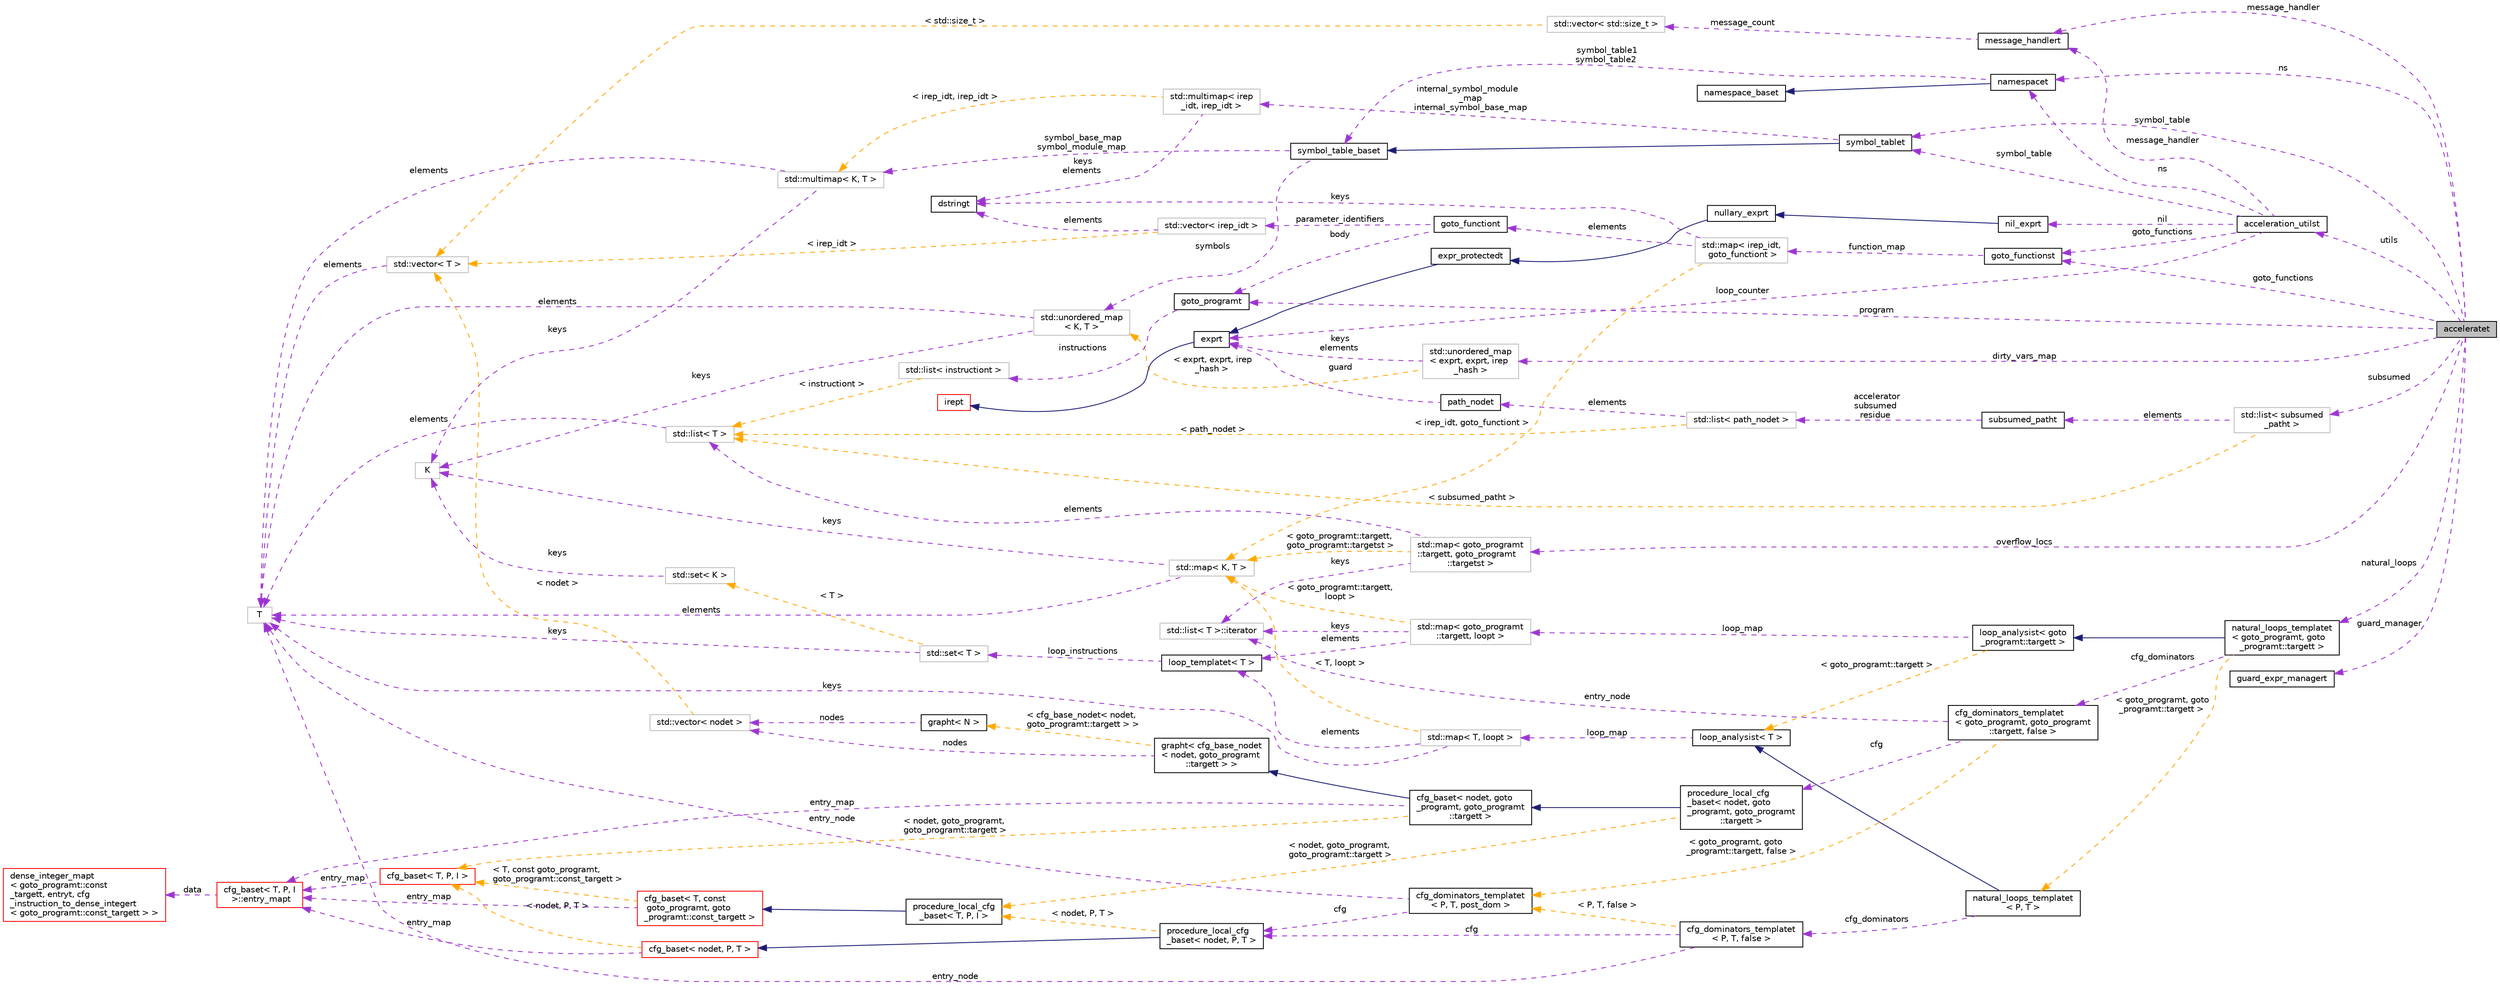 digraph "acceleratet"
{
 // LATEX_PDF_SIZE
  bgcolor="transparent";
  edge [fontname="Helvetica",fontsize="10",labelfontname="Helvetica",labelfontsize="10"];
  node [fontname="Helvetica",fontsize="10",shape=record];
  rankdir="LR";
  Node1 [label="acceleratet",height=0.2,width=0.4,color="black", fillcolor="grey75", style="filled", fontcolor="black",tooltip=" "];
  Node2 -> Node1 [dir="back",color="darkorchid3",fontsize="10",style="dashed",label=" message_handler" ,fontname="Helvetica"];
  Node2 [label="message_handlert",height=0.2,width=0.4,color="black",URL="$classmessage__handlert.html",tooltip=" "];
  Node3 -> Node2 [dir="back",color="darkorchid3",fontsize="10",style="dashed",label=" message_count" ,fontname="Helvetica"];
  Node3 [label="std::vector\< std::size_t \>",height=0.2,width=0.4,color="grey75",tooltip=" "];
  Node4 -> Node3 [dir="back",color="orange",fontsize="10",style="dashed",label=" \< std::size_t \>" ,fontname="Helvetica"];
  Node4 [label="std::vector\< T \>",height=0.2,width=0.4,color="grey75",tooltip="STL class."];
  Node5 -> Node4 [dir="back",color="darkorchid3",fontsize="10",style="dashed",label=" elements" ,fontname="Helvetica"];
  Node5 [label="T",height=0.2,width=0.4,color="grey75",tooltip=" "];
  Node6 -> Node1 [dir="back",color="darkorchid3",fontsize="10",style="dashed",label=" symbol_table" ,fontname="Helvetica"];
  Node6 [label="symbol_tablet",height=0.2,width=0.4,color="black",URL="$classsymbol__tablet.html",tooltip="The symbol table."];
  Node7 -> Node6 [dir="back",color="midnightblue",fontsize="10",style="solid",fontname="Helvetica"];
  Node7 [label="symbol_table_baset",height=0.2,width=0.4,color="black",URL="$classsymbol__table__baset.html",tooltip="The symbol table base class interface."];
  Node8 -> Node7 [dir="back",color="darkorchid3",fontsize="10",style="dashed",label=" symbol_base_map\nsymbol_module_map" ,fontname="Helvetica"];
  Node8 [label="std::multimap\< K, T \>",height=0.2,width=0.4,color="grey75",tooltip="STL class."];
  Node9 -> Node8 [dir="back",color="darkorchid3",fontsize="10",style="dashed",label=" keys" ,fontname="Helvetica"];
  Node9 [label="K",height=0.2,width=0.4,color="grey75",tooltip=" "];
  Node5 -> Node8 [dir="back",color="darkorchid3",fontsize="10",style="dashed",label=" elements" ,fontname="Helvetica"];
  Node10 -> Node7 [dir="back",color="darkorchid3",fontsize="10",style="dashed",label=" symbols" ,fontname="Helvetica"];
  Node10 [label="std::unordered_map\l\< K, T \>",height=0.2,width=0.4,color="grey75",tooltip="STL class."];
  Node9 -> Node10 [dir="back",color="darkorchid3",fontsize="10",style="dashed",label=" keys" ,fontname="Helvetica"];
  Node5 -> Node10 [dir="back",color="darkorchid3",fontsize="10",style="dashed",label=" elements" ,fontname="Helvetica"];
  Node11 -> Node6 [dir="back",color="darkorchid3",fontsize="10",style="dashed",label=" internal_symbol_module\l_map\ninternal_symbol_base_map" ,fontname="Helvetica"];
  Node11 [label="std::multimap\< irep\l_idt, irep_idt \>",height=0.2,width=0.4,color="grey75",tooltip=" "];
  Node12 -> Node11 [dir="back",color="darkorchid3",fontsize="10",style="dashed",label=" keys\nelements" ,fontname="Helvetica"];
  Node12 [label="dstringt",height=0.2,width=0.4,color="black",URL="$classdstringt.html",tooltip="dstringt has one field, an unsigned integer no which is an index into a static table of strings."];
  Node8 -> Node11 [dir="back",color="orange",fontsize="10",style="dashed",label=" \< irep_idt, irep_idt \>" ,fontname="Helvetica"];
  Node13 -> Node1 [dir="back",color="darkorchid3",fontsize="10",style="dashed",label=" subsumed" ,fontname="Helvetica"];
  Node13 [label="std::list\< subsumed\l_patht \>",height=0.2,width=0.4,color="grey75",tooltip=" "];
  Node14 -> Node13 [dir="back",color="darkorchid3",fontsize="10",style="dashed",label=" elements" ,fontname="Helvetica"];
  Node14 [label="subsumed_patht",height=0.2,width=0.4,color="black",URL="$classsubsumed__patht.html",tooltip=" "];
  Node15 -> Node14 [dir="back",color="darkorchid3",fontsize="10",style="dashed",label=" accelerator\nsubsumed\nresidue" ,fontname="Helvetica"];
  Node15 [label="std::list\< path_nodet \>",height=0.2,width=0.4,color="grey75",tooltip=" "];
  Node16 -> Node15 [dir="back",color="darkorchid3",fontsize="10",style="dashed",label=" elements" ,fontname="Helvetica"];
  Node16 [label="path_nodet",height=0.2,width=0.4,color="black",URL="$classpath__nodet.html",tooltip=" "];
  Node17 -> Node16 [dir="back",color="darkorchid3",fontsize="10",style="dashed",label=" guard" ,fontname="Helvetica"];
  Node17 [label="exprt",height=0.2,width=0.4,color="black",URL="$classexprt.html",tooltip="Base class for all expressions."];
  Node18 -> Node17 [dir="back",color="midnightblue",fontsize="10",style="solid",fontname="Helvetica"];
  Node18 [label="irept",height=0.2,width=0.4,color="red",URL="$classirept.html",tooltip="There are a large number of kinds of tree structured or tree-like data in CPROVER."];
  Node24 -> Node15 [dir="back",color="orange",fontsize="10",style="dashed",label=" \< path_nodet \>" ,fontname="Helvetica"];
  Node24 [label="std::list\< T \>",height=0.2,width=0.4,color="grey75",tooltip="STL class."];
  Node5 -> Node24 [dir="back",color="darkorchid3",fontsize="10",style="dashed",label=" elements" ,fontname="Helvetica"];
  Node24 -> Node13 [dir="back",color="orange",fontsize="10",style="dashed",label=" \< subsumed_patht \>" ,fontname="Helvetica"];
  Node25 -> Node1 [dir="back",color="darkorchid3",fontsize="10",style="dashed",label=" ns" ,fontname="Helvetica"];
  Node25 [label="namespacet",height=0.2,width=0.4,color="black",URL="$classnamespacet.html",tooltip="A namespacet is essentially one or two symbol tables bound together, to allow for symbol lookups in t..."];
  Node26 -> Node25 [dir="back",color="midnightblue",fontsize="10",style="solid",fontname="Helvetica"];
  Node26 [label="namespace_baset",height=0.2,width=0.4,color="black",URL="$classnamespace__baset.html",tooltip="Basic interface for a namespace."];
  Node7 -> Node25 [dir="back",color="darkorchid3",fontsize="10",style="dashed",label=" symbol_table1\nsymbol_table2" ,fontname="Helvetica"];
  Node27 -> Node1 [dir="back",color="darkorchid3",fontsize="10",style="dashed",label=" guard_manager" ,fontname="Helvetica"];
  Node27 [label="guard_expr_managert",height=0.2,width=0.4,color="black",URL="$structguard__expr__managert.html",tooltip="This is unused by this implementation of guards, but can be used by other implementations of the same..."];
  Node28 -> Node1 [dir="back",color="darkorchid3",fontsize="10",style="dashed",label=" utils" ,fontname="Helvetica"];
  Node28 [label="acceleration_utilst",height=0.2,width=0.4,color="black",URL="$classacceleration__utilst.html",tooltip=" "];
  Node2 -> Node28 [dir="back",color="darkorchid3",fontsize="10",style="dashed",label=" message_handler" ,fontname="Helvetica"];
  Node6 -> Node28 [dir="back",color="darkorchid3",fontsize="10",style="dashed",label=" symbol_table" ,fontname="Helvetica"];
  Node25 -> Node28 [dir="back",color="darkorchid3",fontsize="10",style="dashed",label=" ns" ,fontname="Helvetica"];
  Node17 -> Node28 [dir="back",color="darkorchid3",fontsize="10",style="dashed",label=" loop_counter" ,fontname="Helvetica"];
  Node29 -> Node28 [dir="back",color="darkorchid3",fontsize="10",style="dashed",label=" nil" ,fontname="Helvetica"];
  Node29 [label="nil_exprt",height=0.2,width=0.4,color="black",URL="$classnil__exprt.html",tooltip="The NIL expression."];
  Node30 -> Node29 [dir="back",color="midnightblue",fontsize="10",style="solid",fontname="Helvetica"];
  Node30 [label="nullary_exprt",height=0.2,width=0.4,color="black",URL="$classnullary__exprt.html",tooltip="An expression without operands."];
  Node31 -> Node30 [dir="back",color="midnightblue",fontsize="10",style="solid",fontname="Helvetica"];
  Node31 [label="expr_protectedt",height=0.2,width=0.4,color="black",URL="$classexpr__protectedt.html",tooltip="Base class for all expressions."];
  Node17 -> Node31 [dir="back",color="midnightblue",fontsize="10",style="solid",fontname="Helvetica"];
  Node32 -> Node28 [dir="back",color="darkorchid3",fontsize="10",style="dashed",label=" goto_functions" ,fontname="Helvetica"];
  Node32 [label="goto_functionst",height=0.2,width=0.4,color="black",URL="$classgoto__functionst.html",tooltip="A collection of goto functions."];
  Node33 -> Node32 [dir="back",color="darkorchid3",fontsize="10",style="dashed",label=" function_map" ,fontname="Helvetica"];
  Node33 [label="std::map\< irep_idt,\l goto_functiont \>",height=0.2,width=0.4,color="grey75",tooltip=" "];
  Node34 -> Node33 [dir="back",color="darkorchid3",fontsize="10",style="dashed",label=" elements" ,fontname="Helvetica"];
  Node34 [label="goto_functiont",height=0.2,width=0.4,color="black",URL="$classgoto__functiont.html",tooltip="A goto function, consisting of function body (see body) and parameter identifiers (see parameter_iden..."];
  Node35 -> Node34 [dir="back",color="darkorchid3",fontsize="10",style="dashed",label=" parameter_identifiers" ,fontname="Helvetica"];
  Node35 [label="std::vector\< irep_idt \>",height=0.2,width=0.4,color="grey75",tooltip=" "];
  Node12 -> Node35 [dir="back",color="darkorchid3",fontsize="10",style="dashed",label=" elements" ,fontname="Helvetica"];
  Node4 -> Node35 [dir="back",color="orange",fontsize="10",style="dashed",label=" \< irep_idt \>" ,fontname="Helvetica"];
  Node36 -> Node34 [dir="back",color="darkorchid3",fontsize="10",style="dashed",label=" body" ,fontname="Helvetica"];
  Node36 [label="goto_programt",height=0.2,width=0.4,color="black",URL="$classgoto__programt.html",tooltip="A generic container class for the GOTO intermediate representation of one function."];
  Node37 -> Node36 [dir="back",color="darkorchid3",fontsize="10",style="dashed",label=" instructions" ,fontname="Helvetica"];
  Node37 [label="std::list\< instructiont \>",height=0.2,width=0.4,color="grey75",tooltip=" "];
  Node24 -> Node37 [dir="back",color="orange",fontsize="10",style="dashed",label=" \< instructiont \>" ,fontname="Helvetica"];
  Node12 -> Node33 [dir="back",color="darkorchid3",fontsize="10",style="dashed",label=" keys" ,fontname="Helvetica"];
  Node41 -> Node33 [dir="back",color="orange",fontsize="10",style="dashed",label=" \< irep_idt, goto_functiont \>" ,fontname="Helvetica"];
  Node41 [label="std::map\< K, T \>",height=0.2,width=0.4,color="grey75",tooltip="STL class."];
  Node9 -> Node41 [dir="back",color="darkorchid3",fontsize="10",style="dashed",label=" keys" ,fontname="Helvetica"];
  Node5 -> Node41 [dir="back",color="darkorchid3",fontsize="10",style="dashed",label=" elements" ,fontname="Helvetica"];
  Node42 -> Node1 [dir="back",color="darkorchid3",fontsize="10",style="dashed",label=" natural_loops" ,fontname="Helvetica"];
  Node42 [label="natural_loops_templatet\l\< goto_programt, goto\l_programt::targett \>",height=0.2,width=0.4,color="black",URL="$classnatural__loops__templatet.html",tooltip=" "];
  Node43 -> Node42 [dir="back",color="midnightblue",fontsize="10",style="solid",fontname="Helvetica"];
  Node43 [label="loop_analysist\< goto\l_programt::targett \>",height=0.2,width=0.4,color="black",URL="$classloop__analysist.html",tooltip=" "];
  Node44 -> Node43 [dir="back",color="darkorchid3",fontsize="10",style="dashed",label=" loop_map" ,fontname="Helvetica"];
  Node44 [label="std::map\< goto_programt\l::targett, loopt \>",height=0.2,width=0.4,color="grey75",tooltip=" "];
  Node45 -> Node44 [dir="back",color="darkorchid3",fontsize="10",style="dashed",label=" keys" ,fontname="Helvetica"];
  Node45 [label="std::list\< T \>::iterator",height=0.2,width=0.4,color="grey75",tooltip="STL iterator class."];
  Node46 -> Node44 [dir="back",color="darkorchid3",fontsize="10",style="dashed",label=" elements" ,fontname="Helvetica"];
  Node46 [label="loop_templatet\< T \>",height=0.2,width=0.4,color="black",URL="$classloop__templatet.html",tooltip="A loop, specified as a set of instructions."];
  Node47 -> Node46 [dir="back",color="darkorchid3",fontsize="10",style="dashed",label=" loop_instructions" ,fontname="Helvetica"];
  Node47 [label="std::set\< T \>",height=0.2,width=0.4,color="grey75",tooltip=" "];
  Node5 -> Node47 [dir="back",color="darkorchid3",fontsize="10",style="dashed",label=" keys" ,fontname="Helvetica"];
  Node48 -> Node47 [dir="back",color="orange",fontsize="10",style="dashed",label=" \< T \>" ,fontname="Helvetica"];
  Node48 [label="std::set\< K \>",height=0.2,width=0.4,color="grey75",tooltip="STL class."];
  Node9 -> Node48 [dir="back",color="darkorchid3",fontsize="10",style="dashed",label=" keys" ,fontname="Helvetica"];
  Node41 -> Node44 [dir="back",color="orange",fontsize="10",style="dashed",label=" \< goto_programt::targett,\l loopt \>" ,fontname="Helvetica"];
  Node49 -> Node43 [dir="back",color="orange",fontsize="10",style="dashed",label=" \< goto_programt::targett \>" ,fontname="Helvetica"];
  Node49 [label="loop_analysist\< T \>",height=0.2,width=0.4,color="black",URL="$classloop__analysist.html",tooltip=" "];
  Node50 -> Node49 [dir="back",color="darkorchid3",fontsize="10",style="dashed",label=" loop_map" ,fontname="Helvetica"];
  Node50 [label="std::map\< T, loopt \>",height=0.2,width=0.4,color="grey75",tooltip=" "];
  Node46 -> Node50 [dir="back",color="darkorchid3",fontsize="10",style="dashed",label=" elements" ,fontname="Helvetica"];
  Node5 -> Node50 [dir="back",color="darkorchid3",fontsize="10",style="dashed",label=" keys" ,fontname="Helvetica"];
  Node41 -> Node50 [dir="back",color="orange",fontsize="10",style="dashed",label=" \< T, loopt \>" ,fontname="Helvetica"];
  Node51 -> Node42 [dir="back",color="darkorchid3",fontsize="10",style="dashed",label=" cfg_dominators" ,fontname="Helvetica"];
  Node51 [label="cfg_dominators_templatet\l\< goto_programt, goto_programt\l::targett, false \>",height=0.2,width=0.4,color="black",URL="$classcfg__dominators__templatet.html",tooltip=" "];
  Node52 -> Node51 [dir="back",color="darkorchid3",fontsize="10",style="dashed",label=" cfg" ,fontname="Helvetica"];
  Node52 [label="procedure_local_cfg\l_baset\< nodet, goto\l_programt, goto_programt\l::targett \>",height=0.2,width=0.4,color="black",URL="$classprocedure__local__cfg__baset.html",tooltip=" "];
  Node53 -> Node52 [dir="back",color="midnightblue",fontsize="10",style="solid",fontname="Helvetica"];
  Node53 [label="cfg_baset\< nodet, goto\l_programt, goto_programt\l::targett \>",height=0.2,width=0.4,color="black",URL="$classcfg__baset.html",tooltip=" "];
  Node54 -> Node53 [dir="back",color="midnightblue",fontsize="10",style="solid",fontname="Helvetica"];
  Node54 [label="grapht\< cfg_base_nodet\l\< nodet, goto_programt\l::targett \> \>",height=0.2,width=0.4,color="black",URL="$classgrapht.html",tooltip=" "];
  Node55 -> Node54 [dir="back",color="darkorchid3",fontsize="10",style="dashed",label=" nodes" ,fontname="Helvetica"];
  Node55 [label="std::vector\< nodet \>",height=0.2,width=0.4,color="grey75",tooltip=" "];
  Node4 -> Node55 [dir="back",color="orange",fontsize="10",style="dashed",label=" \< nodet \>" ,fontname="Helvetica"];
  Node56 -> Node54 [dir="back",color="orange",fontsize="10",style="dashed",label=" \< cfg_base_nodet\< nodet,\l goto_programt::targett \> \>" ,fontname="Helvetica"];
  Node56 [label="grapht\< N \>",height=0.2,width=0.4,color="black",URL="$classgrapht.html",tooltip="A generic directed graph with a parametric node type."];
  Node55 -> Node56 [dir="back",color="darkorchid3",fontsize="10",style="dashed",label=" nodes" ,fontname="Helvetica"];
  Node57 -> Node53 [dir="back",color="darkorchid3",fontsize="10",style="dashed",label=" entry_map" ,fontname="Helvetica"];
  Node57 [label="cfg_baset\< T, P, I\l \>::entry_mapt",height=0.2,width=0.4,color="red",URL="$classcfg__baset_1_1entry__mapt.html",tooltip=" "];
  Node58 -> Node57 [dir="back",color="darkorchid3",fontsize="10",style="dashed",label=" data" ,fontname="Helvetica"];
  Node58 [label="dense_integer_mapt\l\< goto_programt::const\l_targett, entryt, cfg\l_instruction_to_dense_integert\l\< goto_programt::const_targett \> \>",height=0.2,width=0.4,color="red",URL="$classdense__integer__mapt.html",tooltip=" "];
  Node67 -> Node53 [dir="back",color="orange",fontsize="10",style="dashed",label=" \< nodet, goto_programt,\l goto_programt::targett \>" ,fontname="Helvetica"];
  Node67 [label="cfg_baset\< T, P, I \>",height=0.2,width=0.4,color="red",URL="$classcfg__baset.html",tooltip="A multi-procedural control flow graph (CFG) whose nodes store references to instructions in a GOTO pr..."];
  Node57 -> Node67 [dir="back",color="darkorchid3",fontsize="10",style="dashed",label=" entry_map" ,fontname="Helvetica"];
  Node69 -> Node52 [dir="back",color="orange",fontsize="10",style="dashed",label=" \< nodet, goto_programt,\l goto_programt::targett \>" ,fontname="Helvetica"];
  Node69 [label="procedure_local_cfg\l_baset\< T, P, I \>",height=0.2,width=0.4,color="black",URL="$classprocedure__local__cfg__baset.html",tooltip=" "];
  Node70 -> Node69 [dir="back",color="midnightblue",fontsize="10",style="solid",fontname="Helvetica"];
  Node70 [label="cfg_baset\< T, const\l goto_programt, goto\l_programt::const_targett \>",height=0.2,width=0.4,color="red",URL="$classcfg__baset.html",tooltip=" "];
  Node57 -> Node70 [dir="back",color="darkorchid3",fontsize="10",style="dashed",label=" entry_map" ,fontname="Helvetica"];
  Node67 -> Node70 [dir="back",color="orange",fontsize="10",style="dashed",label=" \< T, const goto_programt,\l goto_programt::const_targett \>" ,fontname="Helvetica"];
  Node45 -> Node51 [dir="back",color="darkorchid3",fontsize="10",style="dashed",label=" entry_node" ,fontname="Helvetica"];
  Node71 -> Node51 [dir="back",color="orange",fontsize="10",style="dashed",label=" \< goto_programt, goto\l_programt::targett, false \>" ,fontname="Helvetica"];
  Node71 [label="cfg_dominators_templatet\l\< P, T, post_dom \>",height=0.2,width=0.4,color="black",URL="$classcfg__dominators__templatet.html",tooltip="Dominator graph."];
  Node72 -> Node71 [dir="back",color="darkorchid3",fontsize="10",style="dashed",label=" cfg" ,fontname="Helvetica"];
  Node72 [label="procedure_local_cfg\l_baset\< nodet, P, T \>",height=0.2,width=0.4,color="black",URL="$classprocedure__local__cfg__baset.html",tooltip=" "];
  Node73 -> Node72 [dir="back",color="midnightblue",fontsize="10",style="solid",fontname="Helvetica"];
  Node73 [label="cfg_baset\< nodet, P, T \>",height=0.2,width=0.4,color="red",URL="$classcfg__baset.html",tooltip=" "];
  Node57 -> Node73 [dir="back",color="darkorchid3",fontsize="10",style="dashed",label=" entry_map" ,fontname="Helvetica"];
  Node67 -> Node73 [dir="back",color="orange",fontsize="10",style="dashed",label=" \< nodet, P, T \>" ,fontname="Helvetica"];
  Node69 -> Node72 [dir="back",color="orange",fontsize="10",style="dashed",label=" \< nodet, P, T \>" ,fontname="Helvetica"];
  Node5 -> Node71 [dir="back",color="darkorchid3",fontsize="10",style="dashed",label=" entry_node" ,fontname="Helvetica"];
  Node75 -> Node42 [dir="back",color="orange",fontsize="10",style="dashed",label=" \< goto_programt, goto\l_programt::targett \>" ,fontname="Helvetica"];
  Node75 [label="natural_loops_templatet\l\< P, T \>",height=0.2,width=0.4,color="black",URL="$classnatural__loops__templatet.html",tooltip="Main driver for working out if a class (normally goto_programt) has any natural loops."];
  Node49 -> Node75 [dir="back",color="midnightblue",fontsize="10",style="solid",fontname="Helvetica"];
  Node76 -> Node75 [dir="back",color="darkorchid3",fontsize="10",style="dashed",label=" cfg_dominators" ,fontname="Helvetica"];
  Node76 [label="cfg_dominators_templatet\l\< P, T, false \>",height=0.2,width=0.4,color="black",URL="$classcfg__dominators__templatet.html",tooltip=" "];
  Node72 -> Node76 [dir="back",color="darkorchid3",fontsize="10",style="dashed",label=" cfg" ,fontname="Helvetica"];
  Node5 -> Node76 [dir="back",color="darkorchid3",fontsize="10",style="dashed",label=" entry_node" ,fontname="Helvetica"];
  Node71 -> Node76 [dir="back",color="orange",fontsize="10",style="dashed",label=" \< P, T, false \>" ,fontname="Helvetica"];
  Node77 -> Node1 [dir="back",color="darkorchid3",fontsize="10",style="dashed",label=" dirty_vars_map" ,fontname="Helvetica"];
  Node77 [label="std::unordered_map\l\< exprt, exprt, irep\l_hash \>",height=0.2,width=0.4,color="grey75",tooltip=" "];
  Node17 -> Node77 [dir="back",color="darkorchid3",fontsize="10",style="dashed",label=" keys\nelements" ,fontname="Helvetica"];
  Node10 -> Node77 [dir="back",color="orange",fontsize="10",style="dashed",label=" \< exprt, exprt, irep\l_hash \>" ,fontname="Helvetica"];
  Node78 -> Node1 [dir="back",color="darkorchid3",fontsize="10",style="dashed",label=" overflow_locs" ,fontname="Helvetica"];
  Node78 [label="std::map\< goto_programt\l::targett, goto_programt\l::targetst \>",height=0.2,width=0.4,color="grey75",tooltip=" "];
  Node24 -> Node78 [dir="back",color="darkorchid3",fontsize="10",style="dashed",label=" elements" ,fontname="Helvetica"];
  Node45 -> Node78 [dir="back",color="darkorchid3",fontsize="10",style="dashed",label=" keys" ,fontname="Helvetica"];
  Node41 -> Node78 [dir="back",color="orange",fontsize="10",style="dashed",label=" \< goto_programt::targett,\l goto_programt::targetst \>" ,fontname="Helvetica"];
  Node36 -> Node1 [dir="back",color="darkorchid3",fontsize="10",style="dashed",label=" program" ,fontname="Helvetica"];
  Node32 -> Node1 [dir="back",color="darkorchid3",fontsize="10",style="dashed",label=" goto_functions" ,fontname="Helvetica"];
}
